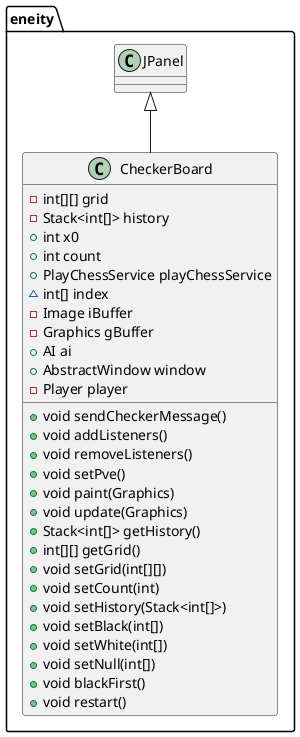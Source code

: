 @startuml
class eneity.CheckerBoard {
- int[][] grid
- Stack<int[]> history
+ int x0
+ int count
+ PlayChessService playChessService
~ int[] index
- Image iBuffer
- Graphics gBuffer
+ AI ai
+ AbstractWindow window
- Player player
+ void sendCheckerMessage()
+ void addListeners()
+ void removeListeners()
+ void setPve()
+ void paint(Graphics)
+ void update(Graphics)
+ Stack<int[]> getHistory()
+ int[][] getGrid()
+ void setGrid(int[][])
+ void setCount(int)
+ void setHistory(Stack<int[]>)
+ void setBlack(int[])
+ void setWhite(int[])
+ void setNull(int[])
+ void blackFirst()
+ void restart()
}


eneity.JPanel <|-- eneity.CheckerBoard
@enduml